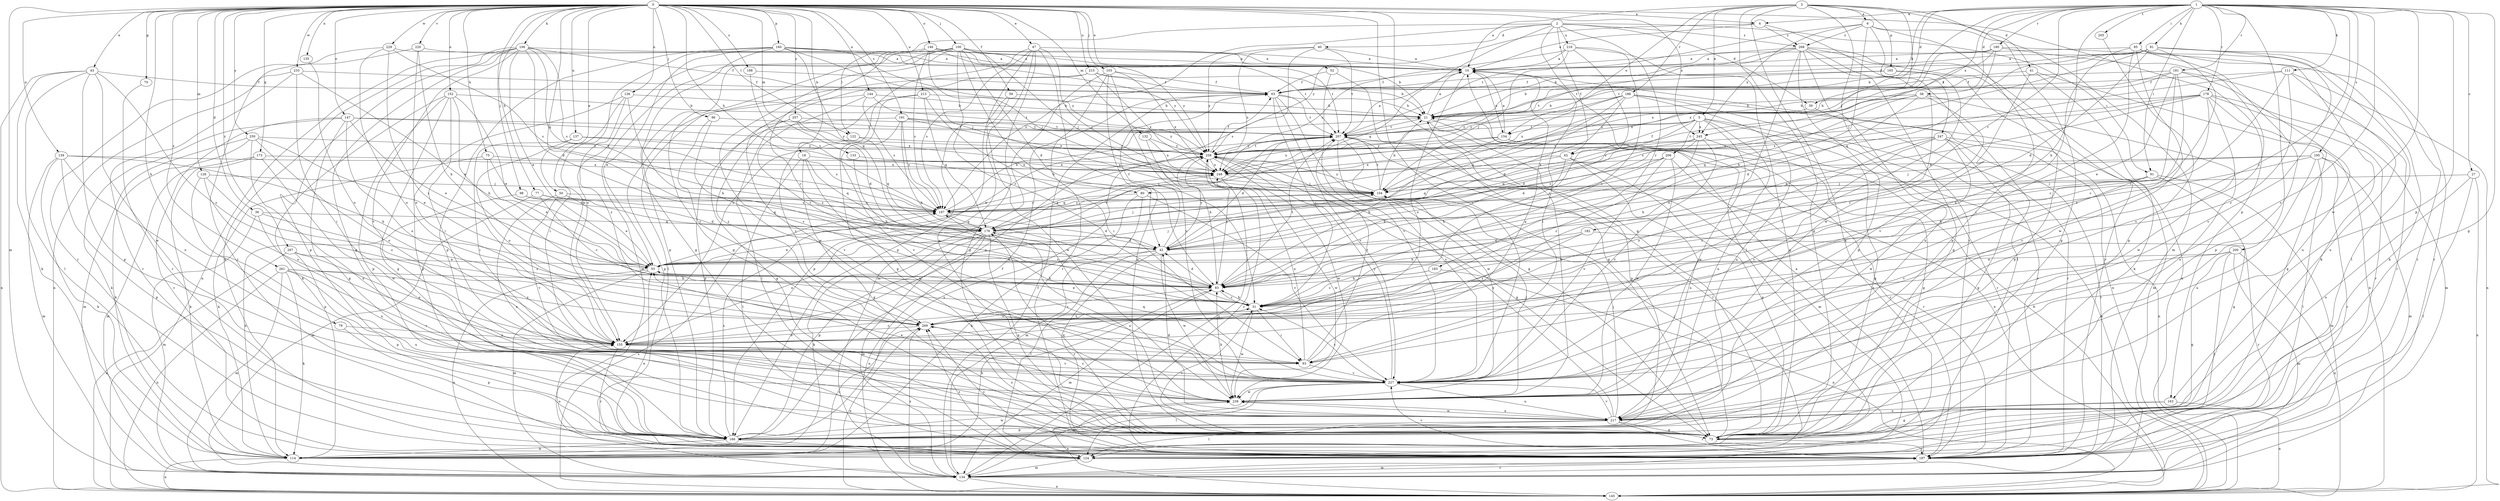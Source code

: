 strict digraph  {
0;
1;
2;
3;
4;
5;
6;
10;
18;
21;
27;
31;
36;
38;
39;
40;
41;
42;
43;
47;
50;
52;
53;
59;
62;
63;
70;
73;
75;
77;
79;
80;
81;
83;
85;
91;
93;
96;
98;
100;
103;
104;
106;
111;
114;
122;
124;
128;
132;
133;
134;
135;
136;
137;
139;
144;
145;
146;
147;
152;
154;
155;
160;
163;
165;
166;
173;
176;
178;
180;
181;
182;
183;
186;
187;
188;
191;
195;
197;
200;
205;
206;
207;
213;
215;
216;
217;
220;
227;
229;
233;
238;
245;
247;
248;
250;
257;
258;
261;
267;
268;
269;
0 -> 4  [label=a];
0 -> 18  [label=b];
0 -> 36  [label=d];
0 -> 43  [label=e];
0 -> 47  [label=e];
0 -> 50  [label=e];
0 -> 52  [label=e];
0 -> 59  [label=f];
0 -> 70  [label=g];
0 -> 73  [label=g];
0 -> 75  [label=h];
0 -> 77  [label=h];
0 -> 79  [label=h];
0 -> 80  [label=h];
0 -> 96  [label=j];
0 -> 98  [label=j];
0 -> 100  [label=j];
0 -> 103  [label=j];
0 -> 106  [label=k];
0 -> 122  [label=l];
0 -> 128  [label=m];
0 -> 132  [label=m];
0 -> 133  [label=m];
0 -> 134  [label=m];
0 -> 135  [label=n];
0 -> 136  [label=n];
0 -> 137  [label=n];
0 -> 139  [label=n];
0 -> 144  [label=n];
0 -> 146  [label=o];
0 -> 147  [label=o];
0 -> 152  [label=o];
0 -> 160  [label=p];
0 -> 163  [label=p];
0 -> 173  [label=q];
0 -> 176  [label=q];
0 -> 188  [label=s];
0 -> 191  [label=s];
0 -> 213  [label=u];
0 -> 215  [label=u];
0 -> 220  [label=v];
0 -> 227  [label=v];
0 -> 229  [label=w];
0 -> 233  [label=w];
0 -> 245  [label=x];
0 -> 250  [label=y];
0 -> 257  [label=y];
0 -> 261  [label=z];
0 -> 267  [label=z];
1 -> 4  [label=a];
1 -> 21  [label=b];
1 -> 27  [label=c];
1 -> 31  [label=c];
1 -> 38  [label=d];
1 -> 39  [label=d];
1 -> 73  [label=g];
1 -> 80  [label=h];
1 -> 81  [label=h];
1 -> 83  [label=h];
1 -> 85  [label=i];
1 -> 91  [label=i];
1 -> 111  [label=k];
1 -> 163  [label=p];
1 -> 178  [label=r];
1 -> 180  [label=r];
1 -> 181  [label=r];
1 -> 182  [label=r];
1 -> 195  [label=s];
1 -> 200  [label=t];
1 -> 205  [label=t];
1 -> 227  [label=v];
1 -> 238  [label=w];
1 -> 245  [label=x];
2 -> 39  [label=d];
2 -> 40  [label=d];
2 -> 62  [label=f];
2 -> 91  [label=i];
2 -> 122  [label=l];
2 -> 124  [label=l];
2 -> 176  [label=q];
2 -> 183  [label=r];
2 -> 197  [label=s];
2 -> 216  [label=u];
2 -> 268  [label=z];
3 -> 5  [label=a];
3 -> 6  [label=a];
3 -> 10  [label=a];
3 -> 41  [label=d];
3 -> 73  [label=g];
3 -> 104  [label=j];
3 -> 114  [label=k];
3 -> 134  [label=m];
3 -> 154  [label=o];
3 -> 165  [label=p];
3 -> 186  [label=r];
3 -> 187  [label=r];
4 -> 10  [label=a];
4 -> 238  [label=w];
4 -> 258  [label=y];
4 -> 268  [label=z];
5 -> 42  [label=d];
5 -> 62  [label=f];
5 -> 73  [label=g];
5 -> 154  [label=o];
5 -> 187  [label=r];
5 -> 206  [label=t];
5 -> 207  [label=t];
5 -> 217  [label=u];
5 -> 238  [label=w];
5 -> 245  [label=x];
6 -> 73  [label=g];
6 -> 83  [label=h];
6 -> 166  [label=p];
6 -> 207  [label=t];
6 -> 245  [label=x];
6 -> 247  [label=x];
6 -> 268  [label=z];
10 -> 63  [label=f];
10 -> 93  [label=i];
10 -> 145  [label=n];
10 -> 154  [label=o];
10 -> 155  [label=o];
18 -> 73  [label=g];
18 -> 124  [label=l];
18 -> 176  [label=q];
18 -> 238  [label=w];
18 -> 248  [label=x];
21 -> 10  [label=a];
21 -> 145  [label=n];
21 -> 166  [label=p];
21 -> 207  [label=t];
27 -> 104  [label=j];
27 -> 124  [label=l];
27 -> 145  [label=n];
27 -> 217  [label=u];
31 -> 53  [label=e];
31 -> 83  [label=h];
31 -> 93  [label=i];
31 -> 197  [label=s];
31 -> 238  [label=w];
31 -> 269  [label=z];
36 -> 134  [label=m];
36 -> 176  [label=q];
36 -> 217  [label=u];
36 -> 269  [label=z];
38 -> 21  [label=b];
38 -> 31  [label=c];
38 -> 42  [label=d];
38 -> 176  [label=q];
38 -> 197  [label=s];
38 -> 217  [label=u];
39 -> 187  [label=r];
39 -> 258  [label=y];
40 -> 10  [label=a];
40 -> 197  [label=s];
40 -> 207  [label=t];
40 -> 248  [label=x];
40 -> 258  [label=y];
41 -> 63  [label=f];
41 -> 114  [label=k];
41 -> 145  [label=n];
41 -> 227  [label=v];
42 -> 53  [label=e];
42 -> 63  [label=f];
42 -> 124  [label=l];
42 -> 187  [label=r];
42 -> 238  [label=w];
42 -> 258  [label=y];
43 -> 63  [label=f];
43 -> 114  [label=k];
43 -> 124  [label=l];
43 -> 145  [label=n];
43 -> 166  [label=p];
43 -> 238  [label=w];
43 -> 269  [label=z];
47 -> 10  [label=a];
47 -> 31  [label=c];
47 -> 73  [label=g];
47 -> 104  [label=j];
47 -> 155  [label=o];
47 -> 166  [label=p];
47 -> 197  [label=s];
47 -> 217  [label=u];
50 -> 53  [label=e];
50 -> 197  [label=s];
50 -> 217  [label=u];
50 -> 227  [label=v];
52 -> 63  [label=f];
52 -> 73  [label=g];
52 -> 227  [label=v];
53 -> 83  [label=h];
53 -> 104  [label=j];
53 -> 134  [label=m];
53 -> 145  [label=n];
53 -> 207  [label=t];
59 -> 21  [label=b];
59 -> 166  [label=p];
59 -> 238  [label=w];
62 -> 73  [label=g];
62 -> 83  [label=h];
62 -> 176  [label=q];
62 -> 217  [label=u];
62 -> 248  [label=x];
63 -> 21  [label=b];
63 -> 31  [label=c];
63 -> 73  [label=g];
63 -> 207  [label=t];
63 -> 227  [label=v];
70 -> 187  [label=r];
73 -> 31  [label=c];
73 -> 104  [label=j];
73 -> 176  [label=q];
73 -> 187  [label=r];
73 -> 269  [label=z];
75 -> 42  [label=d];
75 -> 53  [label=e];
75 -> 114  [label=k];
75 -> 248  [label=x];
77 -> 31  [label=c];
77 -> 134  [label=m];
77 -> 176  [label=q];
77 -> 197  [label=s];
79 -> 155  [label=o];
79 -> 166  [label=p];
80 -> 114  [label=k];
80 -> 134  [label=m];
80 -> 197  [label=s];
80 -> 227  [label=v];
81 -> 10  [label=a];
81 -> 21  [label=b];
81 -> 31  [label=c];
81 -> 42  [label=d];
81 -> 63  [label=f];
81 -> 104  [label=j];
81 -> 114  [label=k];
81 -> 187  [label=r];
81 -> 227  [label=v];
81 -> 248  [label=x];
83 -> 31  [label=c];
83 -> 42  [label=d];
83 -> 134  [label=m];
83 -> 207  [label=t];
83 -> 258  [label=y];
83 -> 269  [label=z];
85 -> 10  [label=a];
85 -> 93  [label=i];
85 -> 114  [label=k];
85 -> 124  [label=l];
85 -> 155  [label=o];
85 -> 166  [label=p];
85 -> 238  [label=w];
91 -> 31  [label=c];
91 -> 73  [label=g];
91 -> 104  [label=j];
91 -> 134  [label=m];
91 -> 227  [label=v];
93 -> 10  [label=a];
93 -> 207  [label=t];
93 -> 227  [label=v];
93 -> 248  [label=x];
96 -> 207  [label=t];
96 -> 227  [label=v];
96 -> 269  [label=z];
98 -> 42  [label=d];
98 -> 114  [label=k];
98 -> 197  [label=s];
100 -> 10  [label=a];
100 -> 21  [label=b];
100 -> 31  [label=c];
100 -> 42  [label=d];
100 -> 73  [label=g];
100 -> 83  [label=h];
100 -> 104  [label=j];
100 -> 134  [label=m];
100 -> 166  [label=p];
100 -> 227  [label=v];
100 -> 258  [label=y];
103 -> 63  [label=f];
103 -> 73  [label=g];
103 -> 134  [label=m];
103 -> 187  [label=r];
103 -> 227  [label=v];
103 -> 248  [label=x];
104 -> 21  [label=b];
104 -> 197  [label=s];
104 -> 207  [label=t];
104 -> 258  [label=y];
106 -> 10  [label=a];
106 -> 42  [label=d];
106 -> 53  [label=e];
106 -> 63  [label=f];
106 -> 73  [label=g];
106 -> 114  [label=k];
106 -> 145  [label=n];
106 -> 166  [label=p];
106 -> 176  [label=q];
106 -> 197  [label=s];
106 -> 227  [label=v];
111 -> 31  [label=c];
111 -> 63  [label=f];
111 -> 145  [label=n];
111 -> 197  [label=s];
111 -> 217  [label=u];
111 -> 269  [label=z];
114 -> 83  [label=h];
114 -> 145  [label=n];
114 -> 269  [label=z];
122 -> 176  [label=q];
122 -> 258  [label=y];
122 -> 269  [label=z];
124 -> 134  [label=m];
124 -> 269  [label=z];
128 -> 104  [label=j];
128 -> 155  [label=o];
128 -> 166  [label=p];
128 -> 269  [label=z];
132 -> 83  [label=h];
132 -> 248  [label=x];
132 -> 258  [label=y];
133 -> 83  [label=h];
133 -> 248  [label=x];
134 -> 63  [label=f];
134 -> 145  [label=n];
134 -> 187  [label=r];
134 -> 258  [label=y];
134 -> 269  [label=z];
135 -> 155  [label=o];
136 -> 21  [label=b];
136 -> 83  [label=h];
136 -> 93  [label=i];
136 -> 166  [label=p];
136 -> 269  [label=z];
137 -> 93  [label=i];
137 -> 155  [label=o];
137 -> 197  [label=s];
137 -> 258  [label=y];
139 -> 83  [label=h];
139 -> 114  [label=k];
139 -> 134  [label=m];
139 -> 155  [label=o];
139 -> 166  [label=p];
139 -> 248  [label=x];
144 -> 21  [label=b];
144 -> 31  [label=c];
144 -> 166  [label=p];
144 -> 197  [label=s];
144 -> 207  [label=t];
145 -> 21  [label=b];
145 -> 197  [label=s];
146 -> 10  [label=a];
146 -> 31  [label=c];
146 -> 104  [label=j];
146 -> 155  [label=o];
146 -> 197  [label=s];
146 -> 207  [label=t];
146 -> 258  [label=y];
147 -> 53  [label=e];
147 -> 73  [label=g];
147 -> 114  [label=k];
147 -> 155  [label=o];
147 -> 187  [label=r];
147 -> 207  [label=t];
147 -> 258  [label=y];
152 -> 21  [label=b];
152 -> 53  [label=e];
152 -> 73  [label=g];
152 -> 83  [label=h];
152 -> 93  [label=i];
152 -> 114  [label=k];
152 -> 166  [label=p];
154 -> 10  [label=a];
154 -> 83  [label=h];
154 -> 145  [label=n];
154 -> 187  [label=r];
154 -> 248  [label=x];
154 -> 258  [label=y];
155 -> 31  [label=c];
155 -> 93  [label=i];
155 -> 187  [label=r];
155 -> 227  [label=v];
160 -> 10  [label=a];
160 -> 53  [label=e];
160 -> 73  [label=g];
160 -> 104  [label=j];
160 -> 155  [label=o];
160 -> 166  [label=p];
160 -> 176  [label=q];
160 -> 207  [label=t];
160 -> 258  [label=y];
163 -> 73  [label=g];
163 -> 145  [label=n];
163 -> 217  [label=u];
165 -> 21  [label=b];
165 -> 63  [label=f];
165 -> 93  [label=i];
165 -> 166  [label=p];
166 -> 63  [label=f];
166 -> 114  [label=k];
166 -> 124  [label=l];
166 -> 197  [label=s];
166 -> 238  [label=w];
166 -> 258  [label=y];
173 -> 114  [label=k];
173 -> 134  [label=m];
173 -> 238  [label=w];
173 -> 248  [label=x];
176 -> 42  [label=d];
176 -> 53  [label=e];
176 -> 73  [label=g];
176 -> 104  [label=j];
176 -> 114  [label=k];
176 -> 134  [label=m];
176 -> 145  [label=n];
176 -> 155  [label=o];
176 -> 166  [label=p];
176 -> 217  [label=u];
176 -> 248  [label=x];
178 -> 21  [label=b];
178 -> 53  [label=e];
178 -> 73  [label=g];
178 -> 104  [label=j];
178 -> 134  [label=m];
178 -> 187  [label=r];
178 -> 197  [label=s];
178 -> 227  [label=v];
178 -> 238  [label=w];
180 -> 10  [label=a];
180 -> 176  [label=q];
180 -> 187  [label=r];
180 -> 207  [label=t];
180 -> 227  [label=v];
180 -> 248  [label=x];
181 -> 31  [label=c];
181 -> 53  [label=e];
181 -> 63  [label=f];
181 -> 187  [label=r];
181 -> 207  [label=t];
181 -> 217  [label=u];
181 -> 248  [label=x];
181 -> 269  [label=z];
182 -> 42  [label=d];
182 -> 83  [label=h];
182 -> 187  [label=r];
182 -> 269  [label=z];
183 -> 31  [label=c];
183 -> 83  [label=h];
183 -> 145  [label=n];
186 -> 21  [label=b];
186 -> 42  [label=d];
186 -> 134  [label=m];
186 -> 176  [label=q];
186 -> 187  [label=r];
186 -> 217  [label=u];
186 -> 248  [label=x];
186 -> 258  [label=y];
187 -> 10  [label=a];
187 -> 53  [label=e];
187 -> 134  [label=m];
187 -> 155  [label=o];
187 -> 227  [label=v];
187 -> 269  [label=z];
188 -> 63  [label=f];
188 -> 197  [label=s];
191 -> 83  [label=h];
191 -> 166  [label=p];
191 -> 197  [label=s];
191 -> 207  [label=t];
191 -> 227  [label=v];
191 -> 248  [label=x];
191 -> 258  [label=y];
195 -> 83  [label=h];
195 -> 104  [label=j];
195 -> 124  [label=l];
195 -> 134  [label=m];
195 -> 187  [label=r];
195 -> 217  [label=u];
195 -> 248  [label=x];
197 -> 21  [label=b];
197 -> 42  [label=d];
197 -> 176  [label=q];
200 -> 53  [label=e];
200 -> 73  [label=g];
200 -> 124  [label=l];
200 -> 134  [label=m];
200 -> 145  [label=n];
200 -> 269  [label=z];
205 -> 166  [label=p];
206 -> 83  [label=h];
206 -> 187  [label=r];
206 -> 197  [label=s];
206 -> 227  [label=v];
206 -> 238  [label=w];
206 -> 248  [label=x];
207 -> 10  [label=a];
207 -> 42  [label=d];
207 -> 53  [label=e];
207 -> 124  [label=l];
207 -> 134  [label=m];
207 -> 227  [label=v];
207 -> 238  [label=w];
207 -> 258  [label=y];
213 -> 21  [label=b];
213 -> 73  [label=g];
213 -> 93  [label=i];
213 -> 124  [label=l];
213 -> 176  [label=q];
215 -> 21  [label=b];
215 -> 63  [label=f];
215 -> 124  [label=l];
215 -> 238  [label=w];
215 -> 248  [label=x];
216 -> 10  [label=a];
216 -> 31  [label=c];
216 -> 73  [label=g];
216 -> 104  [label=j];
216 -> 248  [label=x];
216 -> 269  [label=z];
217 -> 42  [label=d];
217 -> 73  [label=g];
217 -> 104  [label=j];
217 -> 124  [label=l];
217 -> 166  [label=p];
217 -> 187  [label=r];
217 -> 227  [label=v];
217 -> 238  [label=w];
217 -> 258  [label=y];
220 -> 10  [label=a];
220 -> 83  [label=h];
220 -> 155  [label=o];
220 -> 187  [label=r];
227 -> 31  [label=c];
227 -> 124  [label=l];
227 -> 134  [label=m];
227 -> 176  [label=q];
227 -> 217  [label=u];
227 -> 238  [label=w];
227 -> 258  [label=y];
229 -> 10  [label=a];
229 -> 155  [label=o];
229 -> 187  [label=r];
229 -> 197  [label=s];
229 -> 269  [label=z];
233 -> 53  [label=e];
233 -> 63  [label=f];
233 -> 93  [label=i];
233 -> 145  [label=n];
233 -> 187  [label=r];
238 -> 21  [label=b];
238 -> 53  [label=e];
238 -> 83  [label=h];
238 -> 104  [label=j];
238 -> 145  [label=n];
238 -> 217  [label=u];
238 -> 269  [label=z];
245 -> 42  [label=d];
245 -> 73  [label=g];
245 -> 176  [label=q];
245 -> 227  [label=v];
245 -> 258  [label=y];
245 -> 269  [label=z];
247 -> 73  [label=g];
247 -> 83  [label=h];
247 -> 145  [label=n];
247 -> 155  [label=o];
247 -> 187  [label=r];
247 -> 227  [label=v];
247 -> 238  [label=w];
247 -> 258  [label=y];
248 -> 104  [label=j];
248 -> 176  [label=q];
248 -> 238  [label=w];
250 -> 53  [label=e];
250 -> 114  [label=k];
250 -> 134  [label=m];
250 -> 155  [label=o];
250 -> 217  [label=u];
250 -> 258  [label=y];
257 -> 42  [label=d];
257 -> 73  [label=g];
257 -> 207  [label=t];
257 -> 248  [label=x];
257 -> 269  [label=z];
258 -> 63  [label=f];
258 -> 73  [label=g];
258 -> 155  [label=o];
258 -> 187  [label=r];
258 -> 207  [label=t];
258 -> 238  [label=w];
258 -> 248  [label=x];
261 -> 83  [label=h];
261 -> 114  [label=k];
261 -> 134  [label=m];
261 -> 145  [label=n];
261 -> 217  [label=u];
261 -> 227  [label=v];
261 -> 269  [label=z];
267 -> 53  [label=e];
267 -> 145  [label=n];
267 -> 155  [label=o];
267 -> 166  [label=p];
268 -> 10  [label=a];
268 -> 21  [label=b];
268 -> 73  [label=g];
268 -> 124  [label=l];
268 -> 145  [label=n];
268 -> 155  [label=o];
268 -> 166  [label=p];
268 -> 187  [label=r];
268 -> 207  [label=t];
268 -> 217  [label=u];
269 -> 31  [label=c];
269 -> 145  [label=n];
269 -> 155  [label=o];
}
